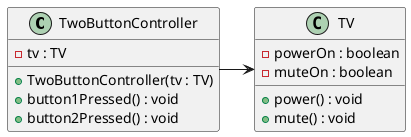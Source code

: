 @startuml

class TwoButtonController {
- tv : TV
+ TwoButtonController(tv : TV)
+ button1Pressed() : void
+ button2Pressed() : void
}

class TV {
- powerOn : boolean
- muteOn : boolean
+ power() : void
+ mute() : void
}

TwoButtonController -> TV

@enduml

